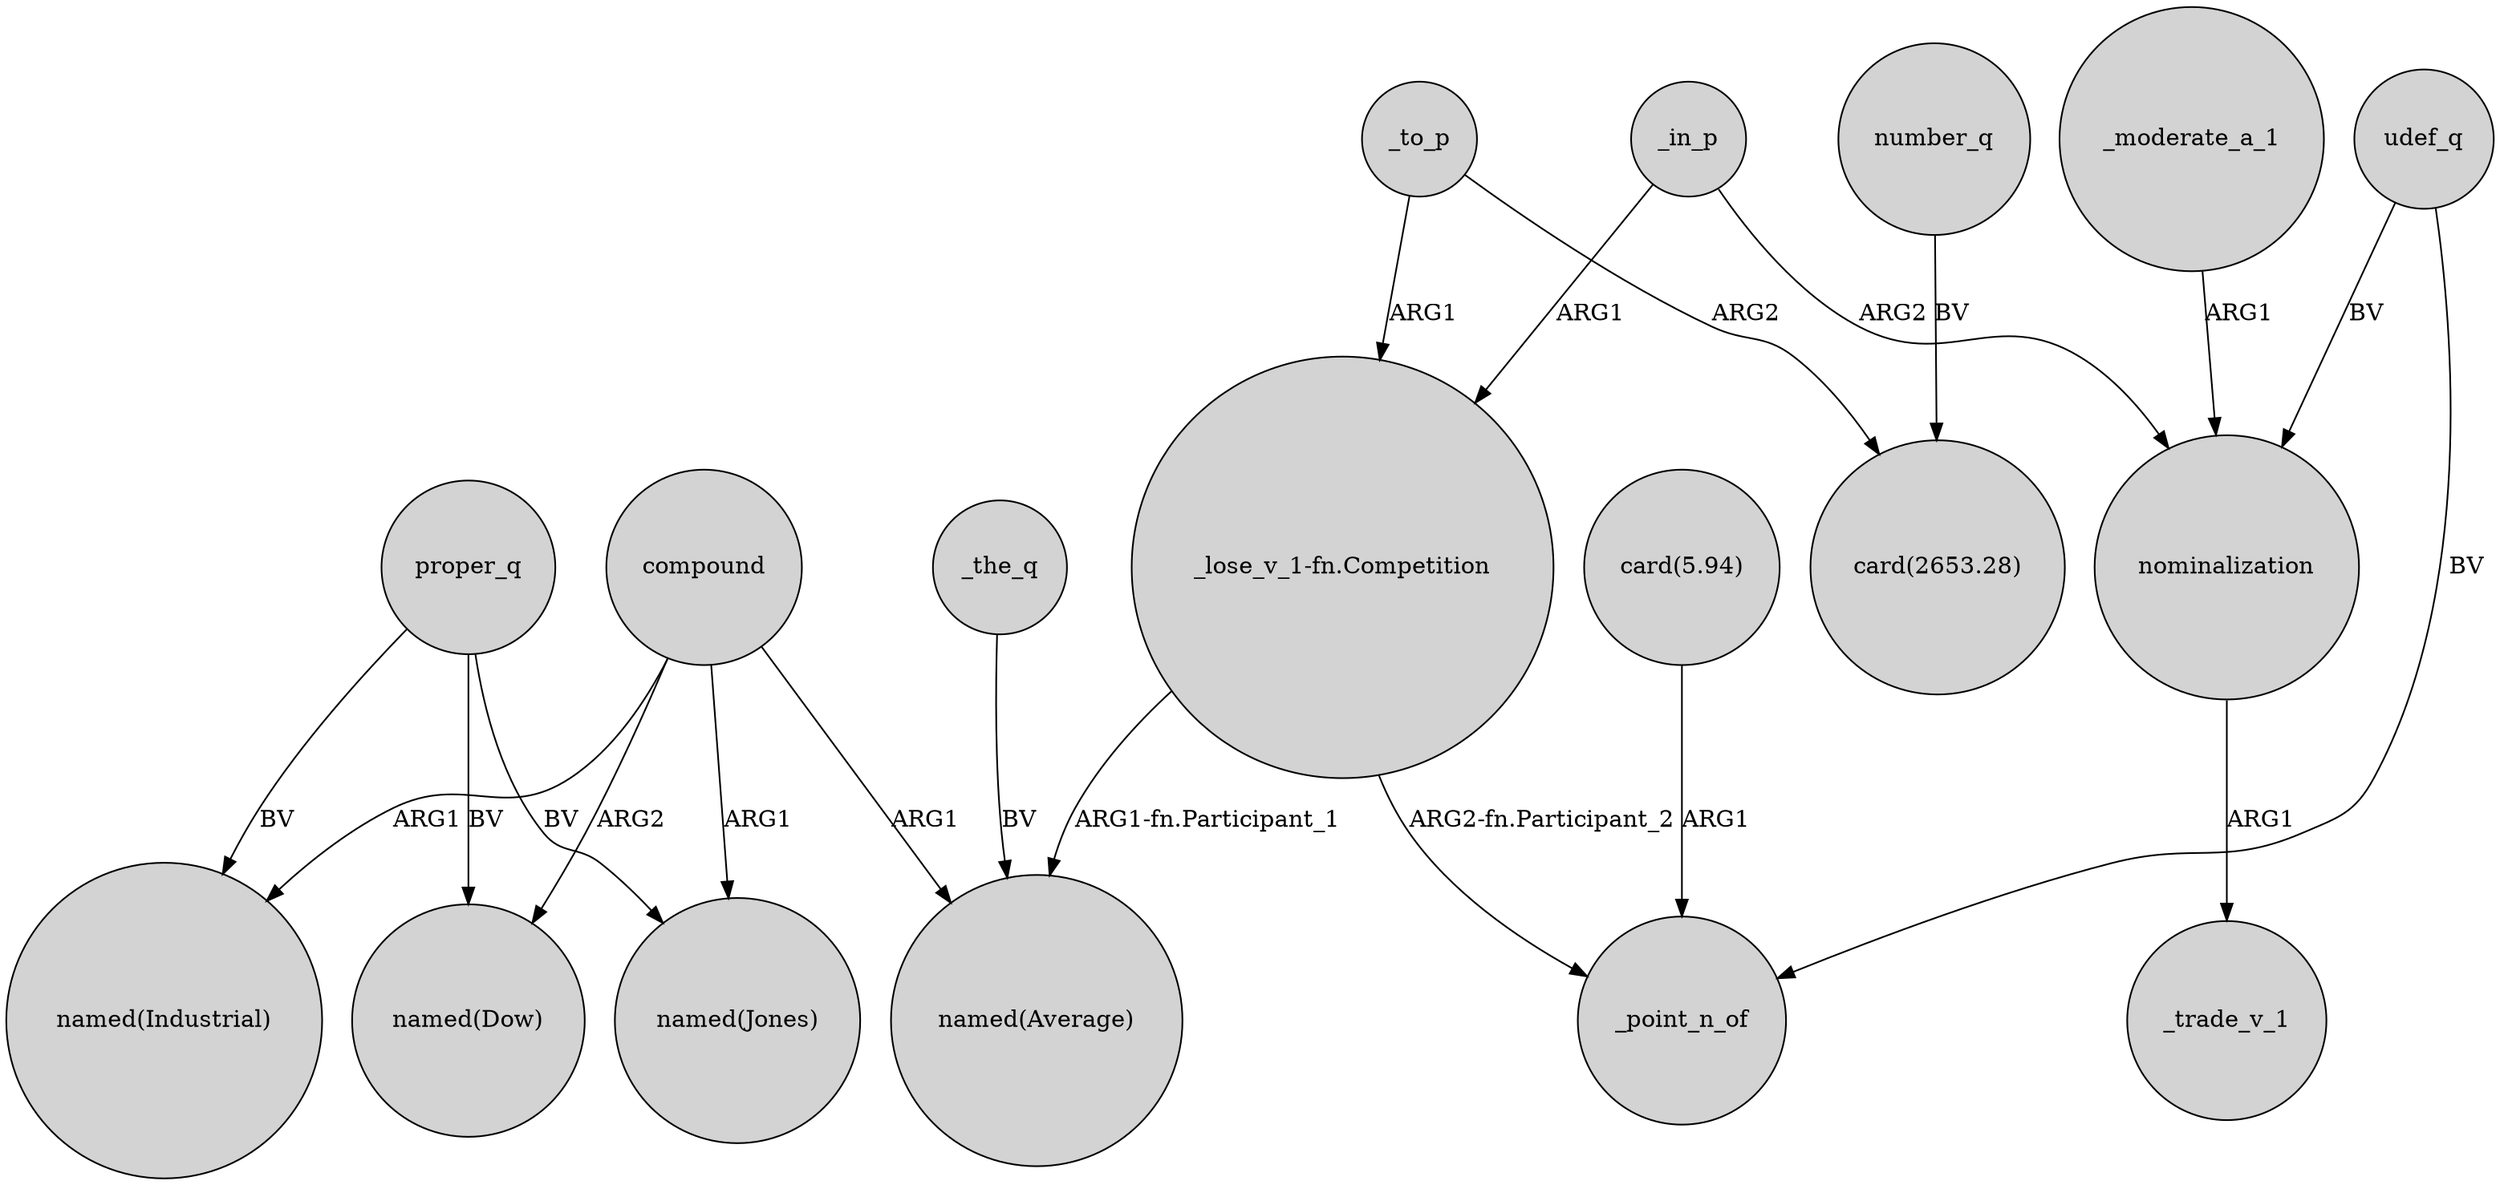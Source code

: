 digraph {
	node [shape=circle style=filled]
	compound -> "named(Jones)" [label=ARG1]
	_moderate_a_1 -> nominalization [label=ARG1]
	"card(5.94)" -> _point_n_of [label=ARG1]
	_to_p -> "_lose_v_1-fn.Competition" [label=ARG1]
	udef_q -> nominalization [label=BV]
	"_lose_v_1-fn.Competition" -> _point_n_of [label="ARG2-fn.Participant_2"]
	_in_p -> "_lose_v_1-fn.Competition" [label=ARG1]
	proper_q -> "named(Industrial)" [label=BV]
	_the_q -> "named(Average)" [label=BV]
	proper_q -> "named(Jones)" [label=BV]
	proper_q -> "named(Dow)" [label=BV]
	_to_p -> "card(2653.28)" [label=ARG2]
	compound -> "named(Industrial)" [label=ARG1]
	compound -> "named(Average)" [label=ARG1]
	compound -> "named(Dow)" [label=ARG2]
	"_lose_v_1-fn.Competition" -> "named(Average)" [label="ARG1-fn.Participant_1"]
	udef_q -> _point_n_of [label=BV]
	_in_p -> nominalization [label=ARG2]
	number_q -> "card(2653.28)" [label=BV]
	nominalization -> _trade_v_1 [label=ARG1]
}

